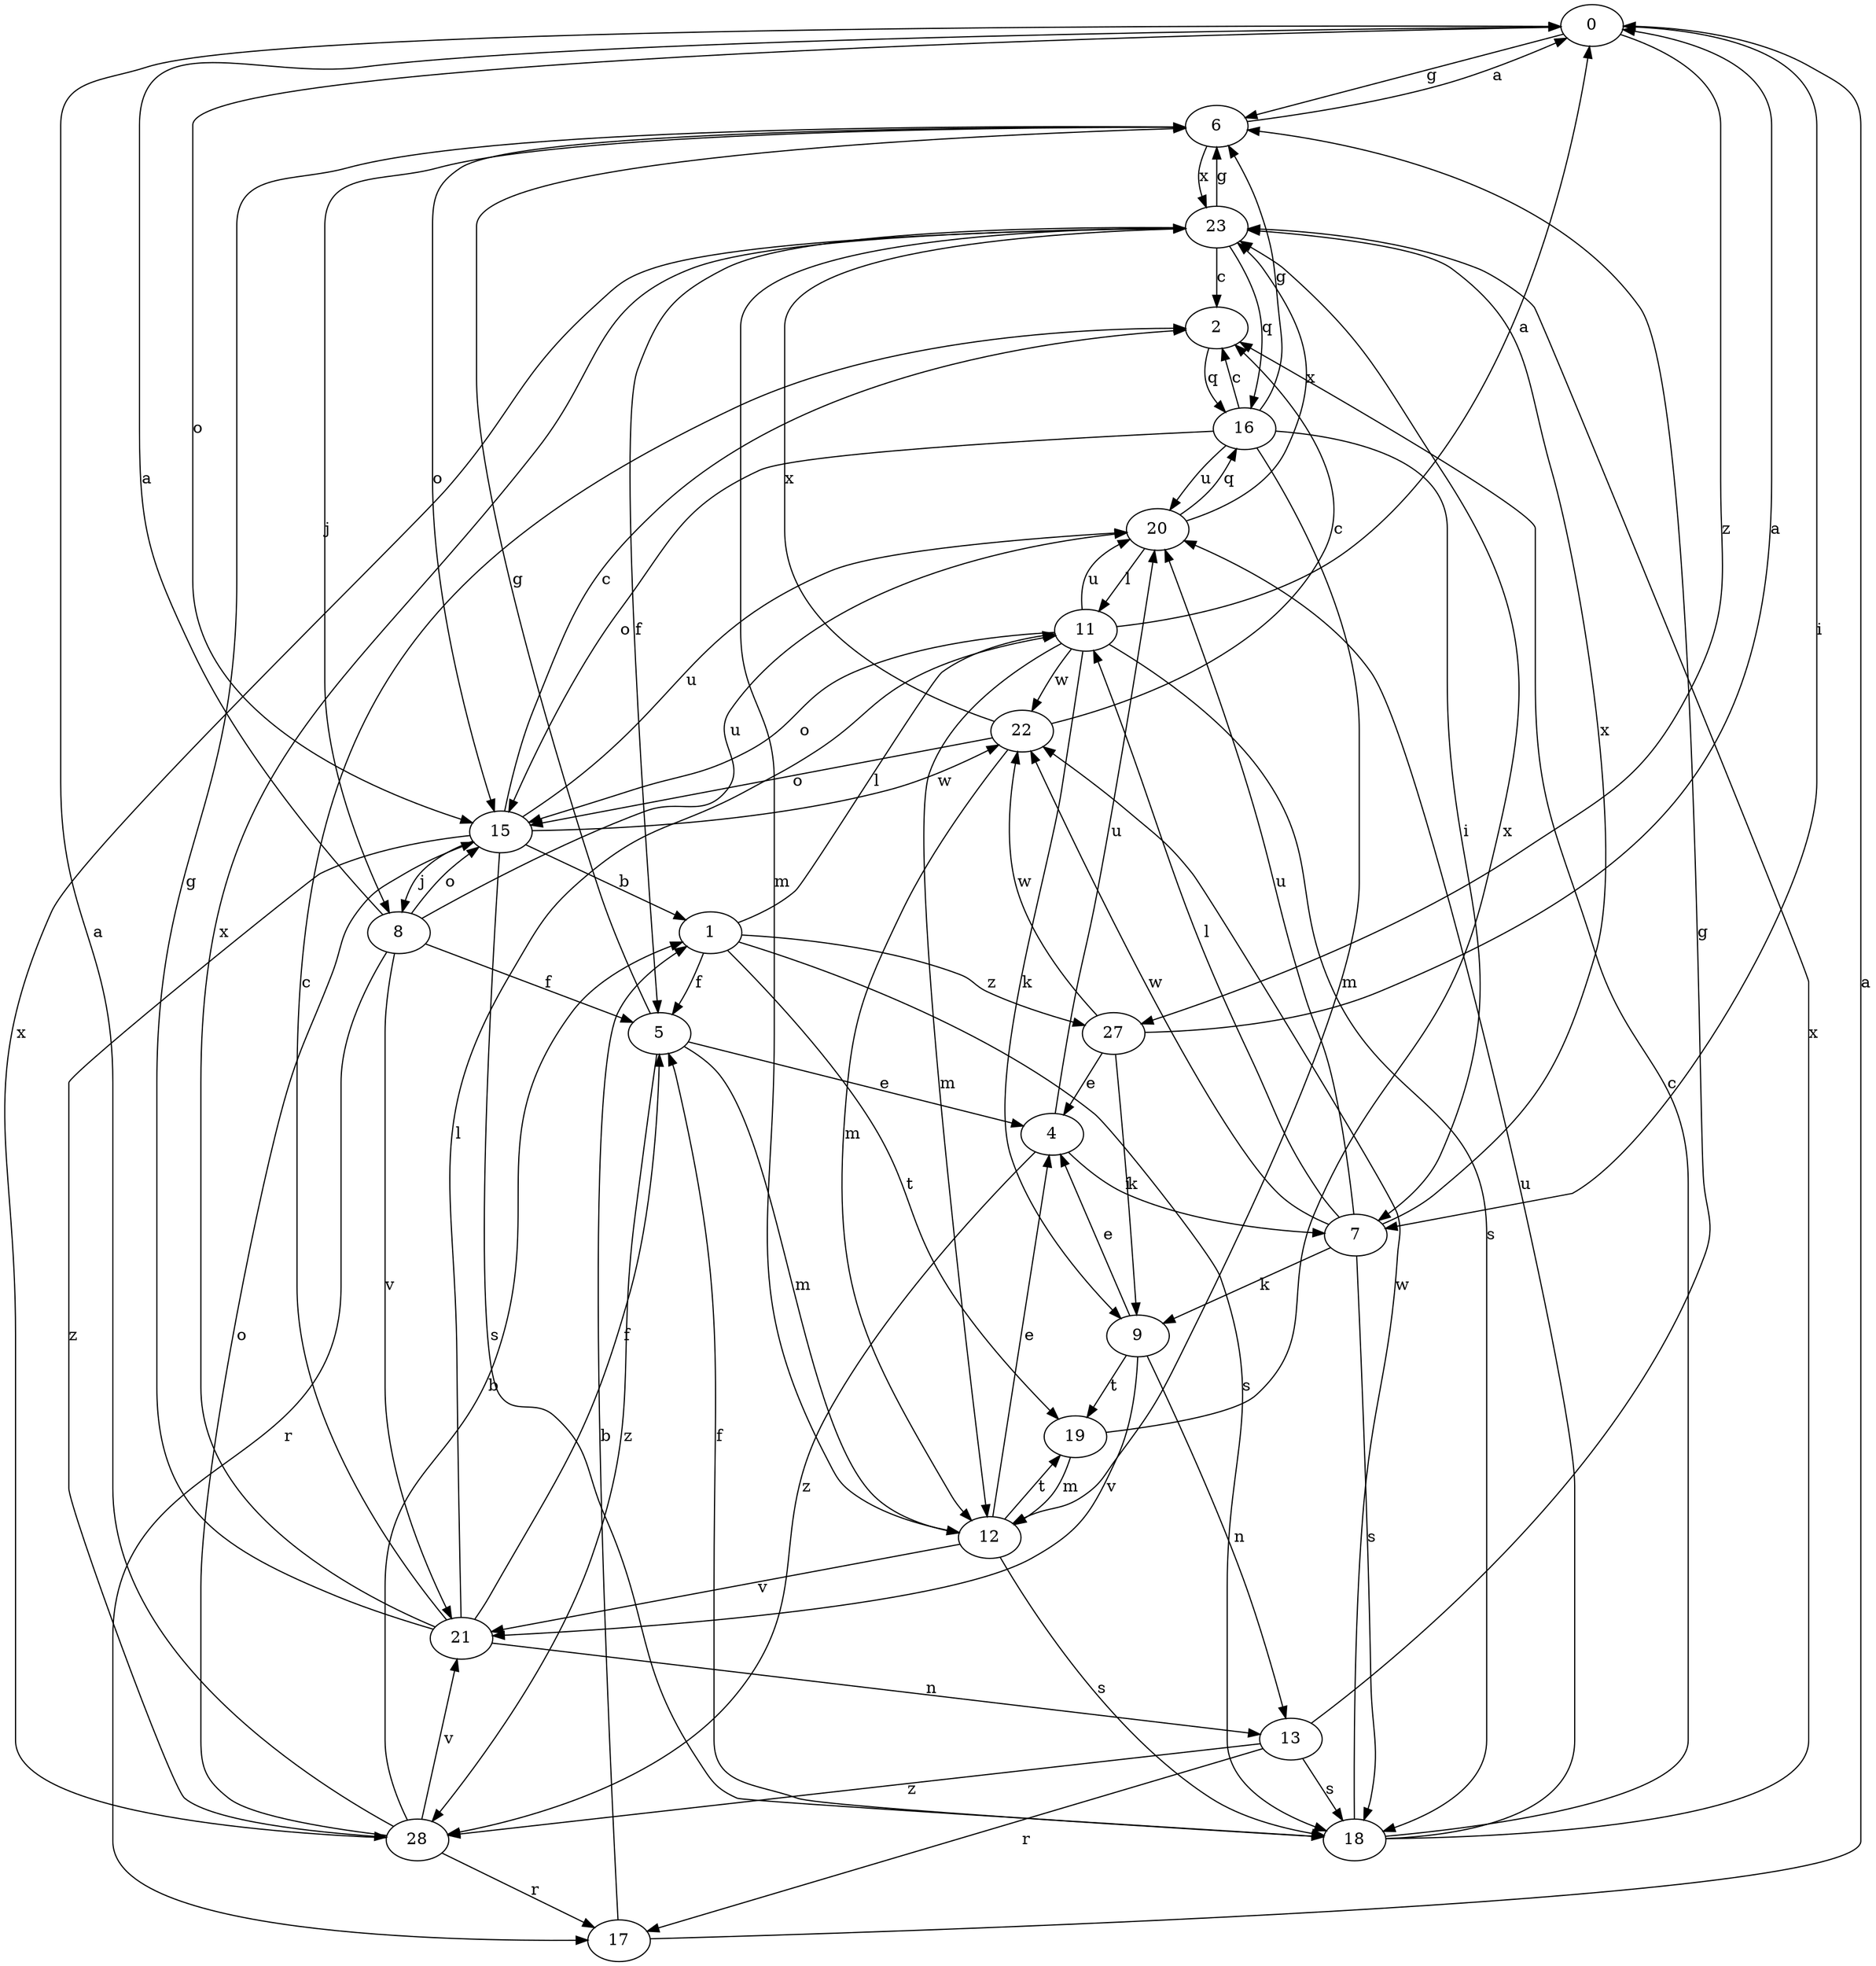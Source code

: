 strict digraph  {
0;
1;
2;
4;
5;
6;
7;
8;
9;
11;
12;
13;
15;
16;
17;
18;
19;
20;
21;
22;
23;
27;
28;
0 -> 6  [label=g];
0 -> 7  [label=i];
0 -> 15  [label=o];
0 -> 27  [label=z];
1 -> 5  [label=f];
1 -> 11  [label=l];
1 -> 18  [label=s];
1 -> 19  [label=t];
1 -> 27  [label=z];
2 -> 16  [label=q];
4 -> 7  [label=i];
4 -> 20  [label=u];
4 -> 28  [label=z];
5 -> 4  [label=e];
5 -> 6  [label=g];
5 -> 12  [label=m];
5 -> 28  [label=z];
6 -> 0  [label=a];
6 -> 8  [label=j];
6 -> 15  [label=o];
6 -> 23  [label=x];
7 -> 9  [label=k];
7 -> 11  [label=l];
7 -> 18  [label=s];
7 -> 20  [label=u];
7 -> 22  [label=w];
7 -> 23  [label=x];
8 -> 0  [label=a];
8 -> 5  [label=f];
8 -> 15  [label=o];
8 -> 17  [label=r];
8 -> 20  [label=u];
8 -> 21  [label=v];
9 -> 4  [label=e];
9 -> 13  [label=n];
9 -> 19  [label=t];
9 -> 21  [label=v];
11 -> 0  [label=a];
11 -> 9  [label=k];
11 -> 12  [label=m];
11 -> 15  [label=o];
11 -> 18  [label=s];
11 -> 20  [label=u];
11 -> 22  [label=w];
12 -> 4  [label=e];
12 -> 18  [label=s];
12 -> 19  [label=t];
12 -> 21  [label=v];
13 -> 6  [label=g];
13 -> 17  [label=r];
13 -> 18  [label=s];
13 -> 28  [label=z];
15 -> 1  [label=b];
15 -> 2  [label=c];
15 -> 8  [label=j];
15 -> 18  [label=s];
15 -> 20  [label=u];
15 -> 22  [label=w];
15 -> 28  [label=z];
16 -> 2  [label=c];
16 -> 6  [label=g];
16 -> 7  [label=i];
16 -> 12  [label=m];
16 -> 15  [label=o];
16 -> 20  [label=u];
17 -> 0  [label=a];
17 -> 1  [label=b];
18 -> 2  [label=c];
18 -> 5  [label=f];
18 -> 20  [label=u];
18 -> 22  [label=w];
18 -> 23  [label=x];
19 -> 12  [label=m];
19 -> 23  [label=x];
20 -> 11  [label=l];
20 -> 16  [label=q];
20 -> 23  [label=x];
21 -> 2  [label=c];
21 -> 5  [label=f];
21 -> 6  [label=g];
21 -> 11  [label=l];
21 -> 13  [label=n];
21 -> 23  [label=x];
22 -> 2  [label=c];
22 -> 12  [label=m];
22 -> 15  [label=o];
22 -> 23  [label=x];
23 -> 2  [label=c];
23 -> 5  [label=f];
23 -> 6  [label=g];
23 -> 12  [label=m];
23 -> 16  [label=q];
27 -> 0  [label=a];
27 -> 4  [label=e];
27 -> 9  [label=k];
27 -> 22  [label=w];
28 -> 0  [label=a];
28 -> 1  [label=b];
28 -> 15  [label=o];
28 -> 17  [label=r];
28 -> 21  [label=v];
28 -> 23  [label=x];
}
